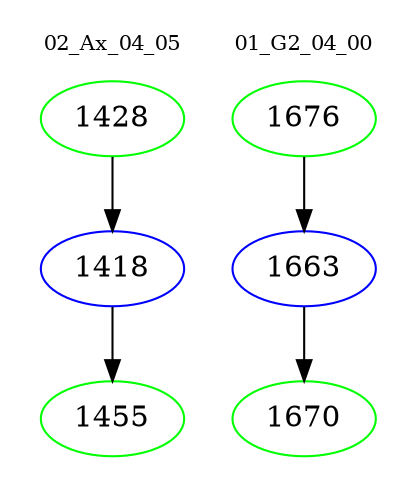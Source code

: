 digraph{
subgraph cluster_0 {
color = white
label = "02_Ax_04_05";
fontsize=10;
T0_1428 [label="1428", color="green"]
T0_1428 -> T0_1418 [color="black"]
T0_1418 [label="1418", color="blue"]
T0_1418 -> T0_1455 [color="black"]
T0_1455 [label="1455", color="green"]
}
subgraph cluster_1 {
color = white
label = "01_G2_04_00";
fontsize=10;
T1_1676 [label="1676", color="green"]
T1_1676 -> T1_1663 [color="black"]
T1_1663 [label="1663", color="blue"]
T1_1663 -> T1_1670 [color="black"]
T1_1670 [label="1670", color="green"]
}
}
